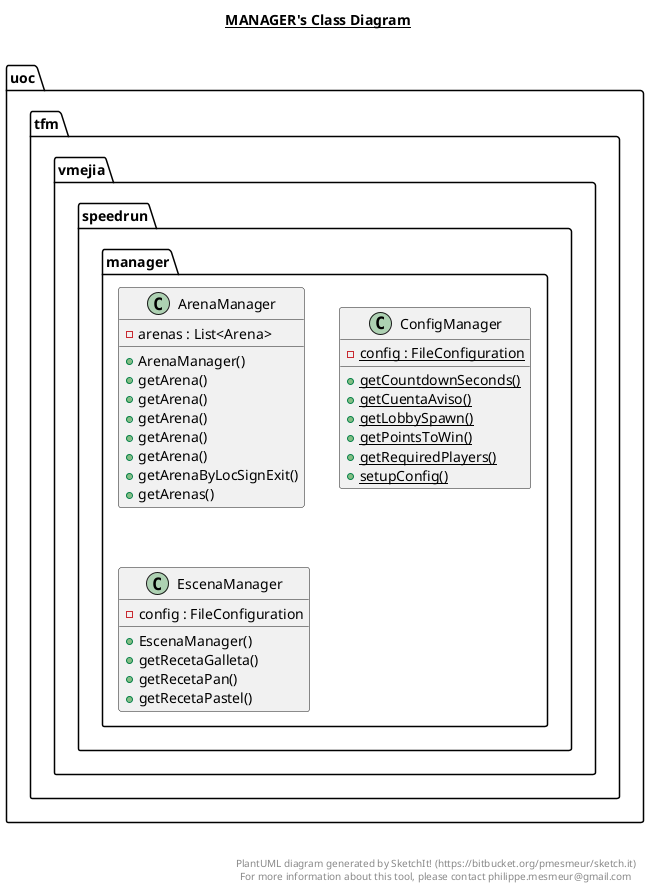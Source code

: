 @startuml

title __MANAGER's Class Diagram__\n

  namespace uoc.tfm.vmejia.speedrun {
    namespace manager {
      class uoc.tfm.vmejia.speedrun.manager.ArenaManager {
          - arenas : List<Arena>
          + ArenaManager()
          + getArena()
          + getArena()
          + getArena()
          + getArena()
          + getArena()
          + getArenaByLocSignExit()
          + getArenas()
      }
    }
  }
  

  namespace uoc.tfm.vmejia.speedrun {
    namespace manager {
      class uoc.tfm.vmejia.speedrun.manager.ConfigManager {
          {static} - config : FileConfiguration
          {static} + getCountdownSeconds()
          {static} + getCuentaAviso()
          {static} + getLobbySpawn()
          {static} + getPointsToWin()
          {static} + getRequiredPlayers()
          {static} + setupConfig()
      }
    }
  }
  

  namespace uoc.tfm.vmejia.speedrun {
    namespace manager {
      class uoc.tfm.vmejia.speedrun.manager.EscenaManager {
          - config : FileConfiguration
          + EscenaManager()
          + getRecetaGalleta()
          + getRecetaPan()
          + getRecetaPastel()
      }
    }
  }
  



right footer


PlantUML diagram generated by SketchIt! (https://bitbucket.org/pmesmeur/sketch.it)
For more information about this tool, please contact philippe.mesmeur@gmail.com
endfooter

@enduml
